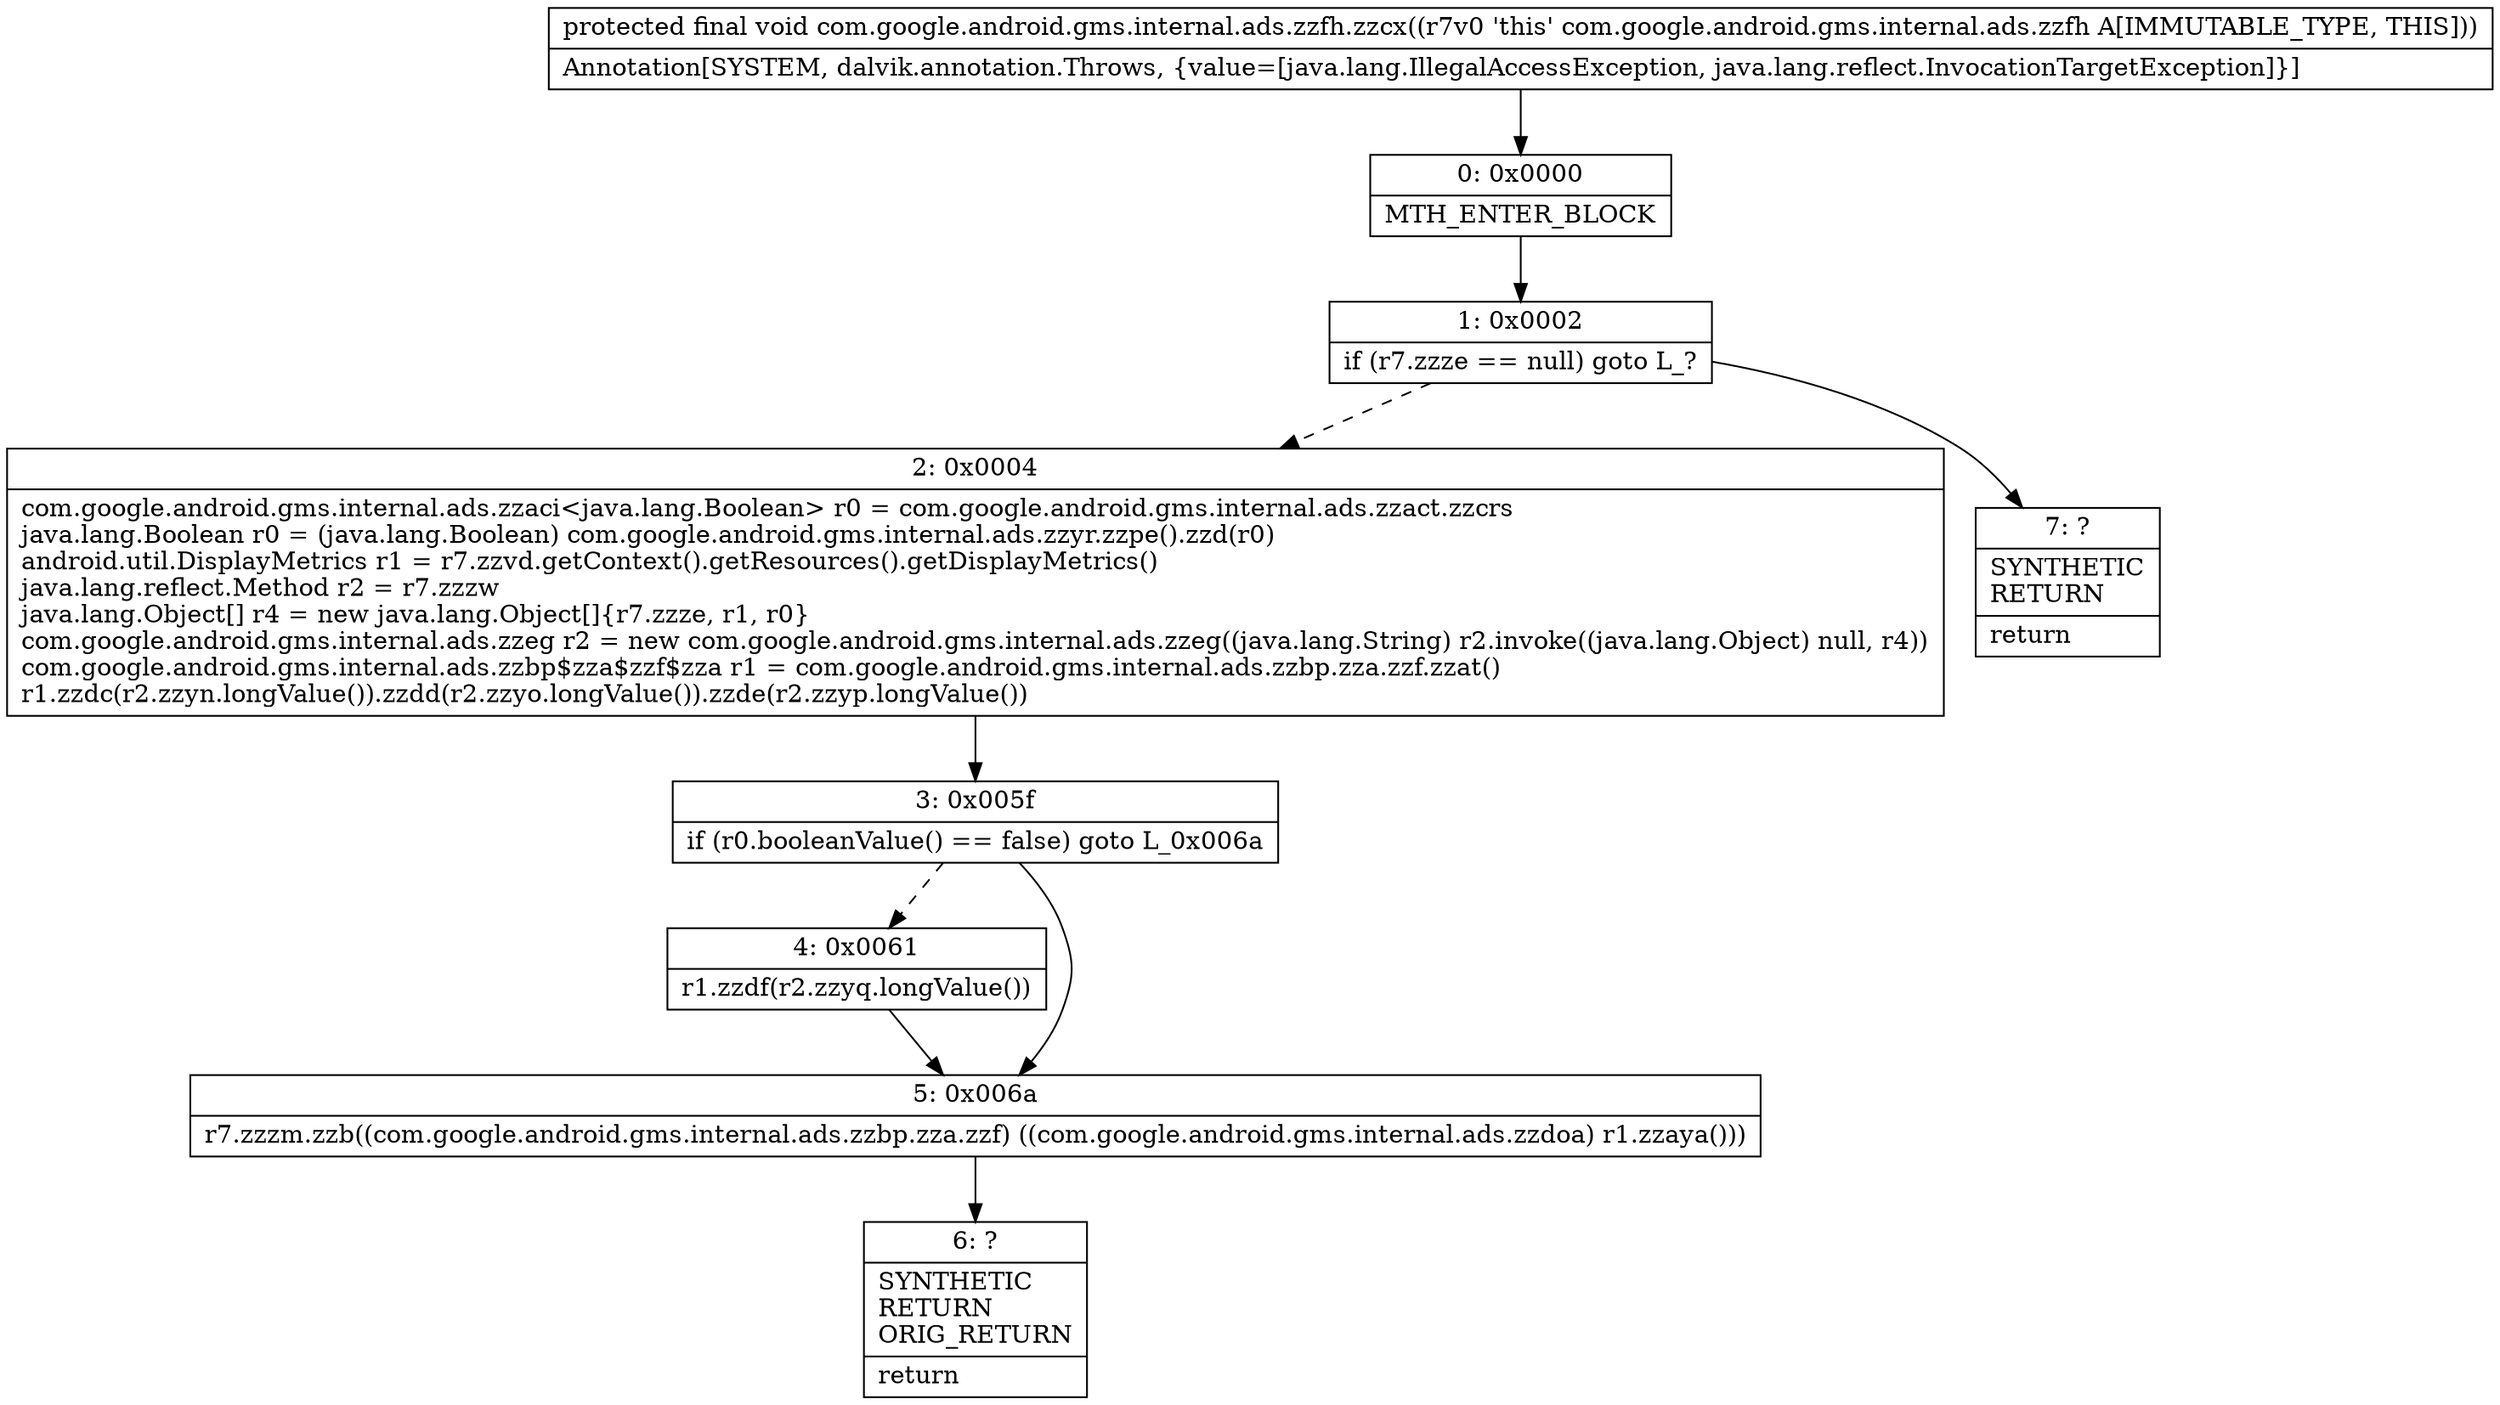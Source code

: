 digraph "CFG forcom.google.android.gms.internal.ads.zzfh.zzcx()V" {
Node_0 [shape=record,label="{0\:\ 0x0000|MTH_ENTER_BLOCK\l}"];
Node_1 [shape=record,label="{1\:\ 0x0002|if (r7.zzze == null) goto L_?\l}"];
Node_2 [shape=record,label="{2\:\ 0x0004|com.google.android.gms.internal.ads.zzaci\<java.lang.Boolean\> r0 = com.google.android.gms.internal.ads.zzact.zzcrs\ljava.lang.Boolean r0 = (java.lang.Boolean) com.google.android.gms.internal.ads.zzyr.zzpe().zzd(r0)\landroid.util.DisplayMetrics r1 = r7.zzvd.getContext().getResources().getDisplayMetrics()\ljava.lang.reflect.Method r2 = r7.zzzw\ljava.lang.Object[] r4 = new java.lang.Object[]\{r7.zzze, r1, r0\}\lcom.google.android.gms.internal.ads.zzeg r2 = new com.google.android.gms.internal.ads.zzeg((java.lang.String) r2.invoke((java.lang.Object) null, r4))\lcom.google.android.gms.internal.ads.zzbp$zza$zzf$zza r1 = com.google.android.gms.internal.ads.zzbp.zza.zzf.zzat()\lr1.zzdc(r2.zzyn.longValue()).zzdd(r2.zzyo.longValue()).zzde(r2.zzyp.longValue())\l}"];
Node_3 [shape=record,label="{3\:\ 0x005f|if (r0.booleanValue() == false) goto L_0x006a\l}"];
Node_4 [shape=record,label="{4\:\ 0x0061|r1.zzdf(r2.zzyq.longValue())\l}"];
Node_5 [shape=record,label="{5\:\ 0x006a|r7.zzzm.zzb((com.google.android.gms.internal.ads.zzbp.zza.zzf) ((com.google.android.gms.internal.ads.zzdoa) r1.zzaya()))\l}"];
Node_6 [shape=record,label="{6\:\ ?|SYNTHETIC\lRETURN\lORIG_RETURN\l|return\l}"];
Node_7 [shape=record,label="{7\:\ ?|SYNTHETIC\lRETURN\l|return\l}"];
MethodNode[shape=record,label="{protected final void com.google.android.gms.internal.ads.zzfh.zzcx((r7v0 'this' com.google.android.gms.internal.ads.zzfh A[IMMUTABLE_TYPE, THIS]))  | Annotation[SYSTEM, dalvik.annotation.Throws, \{value=[java.lang.IllegalAccessException, java.lang.reflect.InvocationTargetException]\}]\l}"];
MethodNode -> Node_0;
Node_0 -> Node_1;
Node_1 -> Node_2[style=dashed];
Node_1 -> Node_7;
Node_2 -> Node_3;
Node_3 -> Node_4[style=dashed];
Node_3 -> Node_5;
Node_4 -> Node_5;
Node_5 -> Node_6;
}

